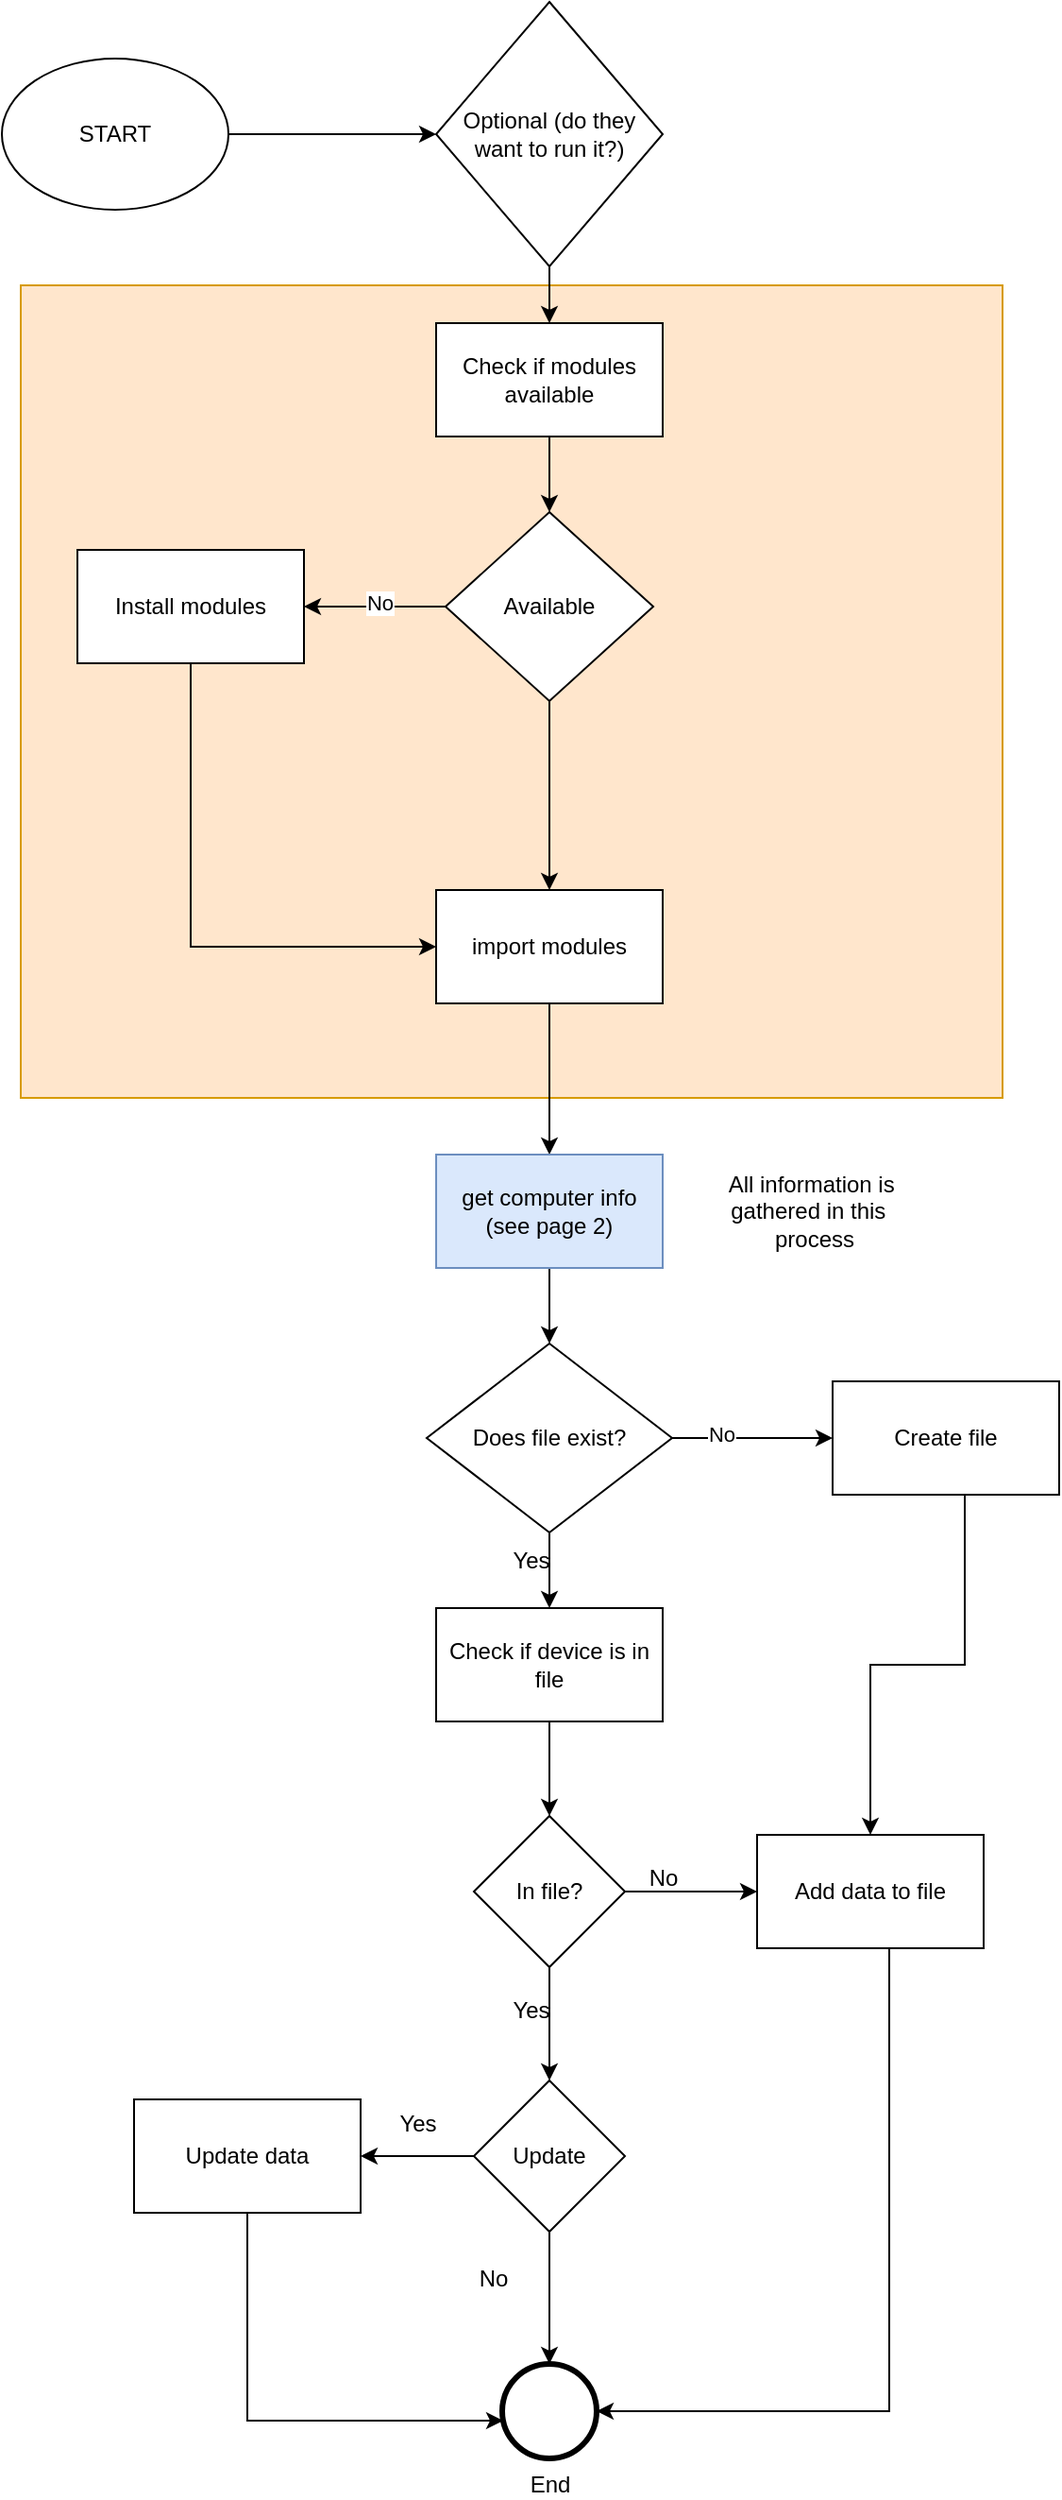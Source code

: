 <mxfile version="28.1.2" pages="2">
  <diagram name="Overall" id="mAjKKstWxIO3MGBGkiag">
    <mxGraphModel dx="1722" dy="1008" grid="1" gridSize="10" guides="1" tooltips="1" connect="1" arrows="1" fold="1" page="1" pageScale="1" pageWidth="850" pageHeight="1100" math="0" shadow="0">
      <root>
        <mxCell id="0" />
        <mxCell id="1" parent="0" />
        <mxCell id="hbLF8Gfnqatko-u9C99i-17" value="" style="rounded=0;whiteSpace=wrap;html=1;fillColor=#ffe6cc;strokeColor=#d79b00;" vertex="1" parent="1">
          <mxGeometry x="60" y="150" width="520" height="430" as="geometry" />
        </mxCell>
        <mxCell id="hbLF8Gfnqatko-u9C99i-5" value="" style="edgeStyle=orthogonalEdgeStyle;rounded=0;orthogonalLoop=1;jettySize=auto;html=1;" edge="1" parent="1" source="hbLF8Gfnqatko-u9C99i-1" target="hbLF8Gfnqatko-u9C99i-4">
          <mxGeometry relative="1" as="geometry" />
        </mxCell>
        <mxCell id="hbLF8Gfnqatko-u9C99i-1" value="START" style="ellipse;whiteSpace=wrap;html=1;" vertex="1" parent="1">
          <mxGeometry x="50" y="30" width="120" height="80" as="geometry" />
        </mxCell>
        <mxCell id="hbLF8Gfnqatko-u9C99i-7" value="" style="edgeStyle=orthogonalEdgeStyle;rounded=0;orthogonalLoop=1;jettySize=auto;html=1;" edge="1" parent="1" source="hbLF8Gfnqatko-u9C99i-4" target="hbLF8Gfnqatko-u9C99i-6">
          <mxGeometry relative="1" as="geometry" />
        </mxCell>
        <mxCell id="hbLF8Gfnqatko-u9C99i-4" value="Optional (do they want to run it?)" style="rhombus;whiteSpace=wrap;html=1;" vertex="1" parent="1">
          <mxGeometry x="280" width="120" height="140" as="geometry" />
        </mxCell>
        <mxCell id="hbLF8Gfnqatko-u9C99i-9" value="" style="edgeStyle=orthogonalEdgeStyle;rounded=0;orthogonalLoop=1;jettySize=auto;html=1;" edge="1" parent="1" source="hbLF8Gfnqatko-u9C99i-6" target="hbLF8Gfnqatko-u9C99i-8">
          <mxGeometry relative="1" as="geometry" />
        </mxCell>
        <mxCell id="hbLF8Gfnqatko-u9C99i-6" value="Check if modules&lt;div&gt;available&lt;/div&gt;" style="whiteSpace=wrap;html=1;" vertex="1" parent="1">
          <mxGeometry x="280" y="170" width="120" height="60" as="geometry" />
        </mxCell>
        <mxCell id="hbLF8Gfnqatko-u9C99i-11" value="" style="edgeStyle=orthogonalEdgeStyle;rounded=0;orthogonalLoop=1;jettySize=auto;html=1;" edge="1" parent="1" source="hbLF8Gfnqatko-u9C99i-8" target="hbLF8Gfnqatko-u9C99i-10">
          <mxGeometry relative="1" as="geometry" />
        </mxCell>
        <mxCell id="hbLF8Gfnqatko-u9C99i-13" value="No" style="edgeLabel;html=1;align=center;verticalAlign=middle;resizable=0;points=[];" vertex="1" connectable="0" parent="hbLF8Gfnqatko-u9C99i-11">
          <mxGeometry x="-0.063" y="-2" relative="1" as="geometry">
            <mxPoint as="offset" />
          </mxGeometry>
        </mxCell>
        <mxCell id="hbLF8Gfnqatko-u9C99i-15" value="" style="edgeStyle=orthogonalEdgeStyle;rounded=0;orthogonalLoop=1;jettySize=auto;html=1;" edge="1" parent="1" source="hbLF8Gfnqatko-u9C99i-8" target="hbLF8Gfnqatko-u9C99i-14">
          <mxGeometry relative="1" as="geometry" />
        </mxCell>
        <mxCell id="hbLF8Gfnqatko-u9C99i-8" value="Available" style="rhombus;whiteSpace=wrap;html=1;" vertex="1" parent="1">
          <mxGeometry x="285" y="270" width="110" height="100" as="geometry" />
        </mxCell>
        <mxCell id="hbLF8Gfnqatko-u9C99i-16" style="edgeStyle=orthogonalEdgeStyle;rounded=0;orthogonalLoop=1;jettySize=auto;html=1;entryX=0;entryY=0.5;entryDx=0;entryDy=0;" edge="1" parent="1" source="hbLF8Gfnqatko-u9C99i-10" target="hbLF8Gfnqatko-u9C99i-14">
          <mxGeometry relative="1" as="geometry">
            <Array as="points">
              <mxPoint x="150" y="500" />
            </Array>
          </mxGeometry>
        </mxCell>
        <mxCell id="hbLF8Gfnqatko-u9C99i-10" value="Install modules" style="whiteSpace=wrap;html=1;" vertex="1" parent="1">
          <mxGeometry x="90" y="290" width="120" height="60" as="geometry" />
        </mxCell>
        <mxCell id="hbLF8Gfnqatko-u9C99i-19" value="" style="edgeStyle=orthogonalEdgeStyle;rounded=0;orthogonalLoop=1;jettySize=auto;html=1;" edge="1" parent="1" source="hbLF8Gfnqatko-u9C99i-14" target="hbLF8Gfnqatko-u9C99i-18">
          <mxGeometry relative="1" as="geometry" />
        </mxCell>
        <mxCell id="hbLF8Gfnqatko-u9C99i-14" value="import modules" style="whiteSpace=wrap;html=1;" vertex="1" parent="1">
          <mxGeometry x="280" y="470" width="120" height="60" as="geometry" />
        </mxCell>
        <mxCell id="hbLF8Gfnqatko-u9C99i-21" value="" style="edgeStyle=orthogonalEdgeStyle;rounded=0;orthogonalLoop=1;jettySize=auto;html=1;" edge="1" parent="1" source="hbLF8Gfnqatko-u9C99i-18" target="hbLF8Gfnqatko-u9C99i-20">
          <mxGeometry relative="1" as="geometry" />
        </mxCell>
        <mxCell id="hbLF8Gfnqatko-u9C99i-18" value="get computer info&lt;div&gt;(see page 2)&lt;/div&gt;" style="whiteSpace=wrap;html=1;fillColor=#dae8fc;strokeColor=#6c8ebf;" vertex="1" parent="1">
          <mxGeometry x="280" y="610" width="120" height="60" as="geometry" />
        </mxCell>
        <mxCell id="hbLF8Gfnqatko-u9C99i-25" value="" style="edgeStyle=orthogonalEdgeStyle;rounded=0;orthogonalLoop=1;jettySize=auto;html=1;" edge="1" parent="1" source="hbLF8Gfnqatko-u9C99i-20" target="hbLF8Gfnqatko-u9C99i-24">
          <mxGeometry relative="1" as="geometry" />
        </mxCell>
        <mxCell id="hbLF8Gfnqatko-u9C99i-26" value="No" style="edgeLabel;html=1;align=center;verticalAlign=middle;resizable=0;points=[];" vertex="1" connectable="0" parent="hbLF8Gfnqatko-u9C99i-25">
          <mxGeometry x="-0.388" y="2" relative="1" as="geometry">
            <mxPoint as="offset" />
          </mxGeometry>
        </mxCell>
        <mxCell id="hbLF8Gfnqatko-u9C99i-28" value="" style="edgeStyle=orthogonalEdgeStyle;rounded=0;orthogonalLoop=1;jettySize=auto;html=1;" edge="1" parent="1" source="hbLF8Gfnqatko-u9C99i-20" target="hbLF8Gfnqatko-u9C99i-27">
          <mxGeometry relative="1" as="geometry" />
        </mxCell>
        <mxCell id="hbLF8Gfnqatko-u9C99i-20" value="Does file exist?" style="rhombus;whiteSpace=wrap;html=1;" vertex="1" parent="1">
          <mxGeometry x="275" y="710" width="130" height="100" as="geometry" />
        </mxCell>
        <mxCell id="hbLF8Gfnqatko-u9C99i-22" value="All information is&amp;nbsp;&lt;div&gt;gathered in this&amp;nbsp;&amp;nbsp;&lt;/div&gt;&lt;div&gt;process&lt;/div&gt;" style="text;html=1;align=center;verticalAlign=middle;resizable=0;points=[];autosize=1;strokeColor=none;fillColor=none;" vertex="1" parent="1">
          <mxGeometry x="425" y="610" width="110" height="60" as="geometry" />
        </mxCell>
        <mxCell id="hbLF8Gfnqatko-u9C99i-49" style="edgeStyle=orthogonalEdgeStyle;rounded=0;orthogonalLoop=1;jettySize=auto;html=1;entryX=0.5;entryY=0;entryDx=0;entryDy=0;" edge="1" parent="1" source="hbLF8Gfnqatko-u9C99i-24" target="hbLF8Gfnqatko-u9C99i-31">
          <mxGeometry relative="1" as="geometry">
            <Array as="points">
              <mxPoint x="560" y="880" />
              <mxPoint x="510" y="880" />
            </Array>
          </mxGeometry>
        </mxCell>
        <mxCell id="hbLF8Gfnqatko-u9C99i-24" value="Create file" style="whiteSpace=wrap;html=1;" vertex="1" parent="1">
          <mxGeometry x="490" y="730" width="120" height="60" as="geometry" />
        </mxCell>
        <mxCell id="hbLF8Gfnqatko-u9C99i-30" value="" style="edgeStyle=orthogonalEdgeStyle;rounded=0;orthogonalLoop=1;jettySize=auto;html=1;" edge="1" parent="1" source="hbLF8Gfnqatko-u9C99i-27" target="hbLF8Gfnqatko-u9C99i-29">
          <mxGeometry relative="1" as="geometry" />
        </mxCell>
        <mxCell id="hbLF8Gfnqatko-u9C99i-27" value="Check if device is in file" style="whiteSpace=wrap;html=1;" vertex="1" parent="1">
          <mxGeometry x="280" y="850" width="120" height="60" as="geometry" />
        </mxCell>
        <mxCell id="hbLF8Gfnqatko-u9C99i-32" value="" style="edgeStyle=orthogonalEdgeStyle;rounded=0;orthogonalLoop=1;jettySize=auto;html=1;" edge="1" parent="1" source="hbLF8Gfnqatko-u9C99i-29" target="hbLF8Gfnqatko-u9C99i-31">
          <mxGeometry relative="1" as="geometry" />
        </mxCell>
        <mxCell id="hbLF8Gfnqatko-u9C99i-37" value="" style="edgeStyle=orthogonalEdgeStyle;rounded=0;orthogonalLoop=1;jettySize=auto;html=1;" edge="1" parent="1" source="hbLF8Gfnqatko-u9C99i-29" target="hbLF8Gfnqatko-u9C99i-36">
          <mxGeometry relative="1" as="geometry" />
        </mxCell>
        <mxCell id="hbLF8Gfnqatko-u9C99i-29" value="In file?" style="rhombus;whiteSpace=wrap;html=1;" vertex="1" parent="1">
          <mxGeometry x="300" y="960" width="80" height="80" as="geometry" />
        </mxCell>
        <mxCell id="hbLF8Gfnqatko-u9C99i-41" style="edgeStyle=orthogonalEdgeStyle;rounded=0;orthogonalLoop=1;jettySize=auto;html=1;entryX=1;entryY=0.5;entryDx=0;entryDy=0;entryPerimeter=0;" edge="1" parent="1" source="hbLF8Gfnqatko-u9C99i-31" target="hbLF8Gfnqatko-u9C99i-47">
          <mxGeometry relative="1" as="geometry">
            <mxPoint x="380" y="1280" as="targetPoint" />
            <Array as="points">
              <mxPoint x="520" y="1275" />
            </Array>
          </mxGeometry>
        </mxCell>
        <mxCell id="hbLF8Gfnqatko-u9C99i-31" value="Add data to file" style="whiteSpace=wrap;html=1;" vertex="1" parent="1">
          <mxGeometry x="450" y="970" width="120" height="60" as="geometry" />
        </mxCell>
        <mxCell id="hbLF8Gfnqatko-u9C99i-33" value="No" style="text;html=1;align=center;verticalAlign=middle;resizable=0;points=[];autosize=1;strokeColor=none;fillColor=none;" vertex="1" parent="1">
          <mxGeometry x="380" y="978" width="40" height="30" as="geometry" />
        </mxCell>
        <mxCell id="hbLF8Gfnqatko-u9C99i-39" value="" style="edgeStyle=orthogonalEdgeStyle;rounded=0;orthogonalLoop=1;jettySize=auto;html=1;entryX=0.5;entryY=0;entryDx=0;entryDy=0;entryPerimeter=0;" edge="1" parent="1" source="hbLF8Gfnqatko-u9C99i-36" target="hbLF8Gfnqatko-u9C99i-47">
          <mxGeometry relative="1" as="geometry">
            <mxPoint x="340" y="1240" as="targetPoint" />
          </mxGeometry>
        </mxCell>
        <mxCell id="hbLF8Gfnqatko-u9C99i-43" value="" style="edgeStyle=orthogonalEdgeStyle;rounded=0;orthogonalLoop=1;jettySize=auto;html=1;" edge="1" parent="1" source="hbLF8Gfnqatko-u9C99i-36" target="hbLF8Gfnqatko-u9C99i-42">
          <mxGeometry relative="1" as="geometry" />
        </mxCell>
        <mxCell id="hbLF8Gfnqatko-u9C99i-36" value="Update" style="rhombus;whiteSpace=wrap;html=1;" vertex="1" parent="1">
          <mxGeometry x="300" y="1100" width="80" height="80" as="geometry" />
        </mxCell>
        <mxCell id="hbLF8Gfnqatko-u9C99i-40" value="No" style="text;html=1;align=center;verticalAlign=middle;resizable=0;points=[];autosize=1;strokeColor=none;fillColor=none;" vertex="1" parent="1">
          <mxGeometry x="290" y="1190" width="40" height="30" as="geometry" />
        </mxCell>
        <mxCell id="hbLF8Gfnqatko-u9C99i-44" style="edgeStyle=orthogonalEdgeStyle;rounded=0;orthogonalLoop=1;jettySize=auto;html=1;" edge="1" parent="1" source="hbLF8Gfnqatko-u9C99i-42" target="hbLF8Gfnqatko-u9C99i-47">
          <mxGeometry relative="1" as="geometry">
            <mxPoint x="300.0" y="1280" as="targetPoint" />
            <Array as="points">
              <mxPoint x="180" y="1280" />
            </Array>
          </mxGeometry>
        </mxCell>
        <mxCell id="hbLF8Gfnqatko-u9C99i-42" value="Update data" style="whiteSpace=wrap;html=1;" vertex="1" parent="1">
          <mxGeometry x="120" y="1110" width="120" height="60" as="geometry" />
        </mxCell>
        <mxCell id="hbLF8Gfnqatko-u9C99i-45" value="Yes" style="text;html=1;align=center;verticalAlign=middle;resizable=0;points=[];autosize=1;strokeColor=none;fillColor=none;" vertex="1" parent="1">
          <mxGeometry x="250" y="1108" width="40" height="30" as="geometry" />
        </mxCell>
        <mxCell id="hbLF8Gfnqatko-u9C99i-47" value="End" style="points=[[0.145,0.145,0],[0.5,0,0],[0.855,0.145,0],[1,0.5,0],[0.855,0.855,0],[0.5,1,0],[0.145,0.855,0],[0,0.5,0]];shape=mxgraph.bpmn.event;html=1;verticalLabelPosition=bottom;labelBackgroundColor=#ffffff;verticalAlign=top;align=center;perimeter=ellipsePerimeter;outlineConnect=0;aspect=fixed;outline=end;symbol=terminate2;" vertex="1" parent="1">
          <mxGeometry x="315" y="1250" width="50" height="50" as="geometry" />
        </mxCell>
        <mxCell id="hbLF8Gfnqatko-u9C99i-50" value="Yes" style="text;html=1;align=center;verticalAlign=middle;resizable=0;points=[];autosize=1;strokeColor=none;fillColor=none;" vertex="1" parent="1">
          <mxGeometry x="310" y="1048" width="40" height="30" as="geometry" />
        </mxCell>
        <mxCell id="hbLF8Gfnqatko-u9C99i-51" value="Yes" style="text;html=1;align=center;verticalAlign=middle;resizable=0;points=[];autosize=1;strokeColor=none;fillColor=none;" vertex="1" parent="1">
          <mxGeometry x="310" y="810" width="40" height="30" as="geometry" />
        </mxCell>
      </root>
    </mxGraphModel>
  </diagram>
  <diagram id="NuuJWXWsO2nNBGURiJNc" name="GetCompInfo">
    <mxGraphModel dx="753" dy="691" grid="1" gridSize="10" guides="1" tooltips="1" connect="1" arrows="1" fold="1" page="1" pageScale="1" pageWidth="850" pageHeight="1100" math="0" shadow="0">
      <root>
        <mxCell id="0" />
        <mxCell id="1" parent="0" />
        <mxCell id="MMWmw6GNrGZrd7ftnkFj-3" value="" style="edgeStyle=orthogonalEdgeStyle;rounded=0;orthogonalLoop=1;jettySize=auto;html=1;" edge="1" parent="1" source="MMWmw6GNrGZrd7ftnkFj-1" target="MMWmw6GNrGZrd7ftnkFj-2">
          <mxGeometry relative="1" as="geometry" />
        </mxCell>
        <mxCell id="MMWmw6GNrGZrd7ftnkFj-1" value="START" style="ellipse;whiteSpace=wrap;html=1;" vertex="1" parent="1">
          <mxGeometry x="30" y="30" width="120" height="80" as="geometry" />
        </mxCell>
        <mxCell id="GAHd0cvs-3G89icG9frf-2" value="" style="edgeStyle=orthogonalEdgeStyle;rounded=0;orthogonalLoop=1;jettySize=auto;html=1;" edge="1" parent="1" source="MMWmw6GNrGZrd7ftnkFj-2" target="GAHd0cvs-3G89icG9frf-1">
          <mxGeometry relative="1" as="geometry" />
        </mxCell>
        <mxCell id="MMWmw6GNrGZrd7ftnkFj-2" value="get platform" style="whiteSpace=wrap;html=1;" vertex="1" parent="1">
          <mxGeometry x="230" y="40" width="120" height="60" as="geometry" />
        </mxCell>
        <mxCell id="GAHd0cvs-3G89icG9frf-13" value="" style="edgeStyle=orthogonalEdgeStyle;rounded=0;orthogonalLoop=1;jettySize=auto;html=1;" edge="1" parent="1" source="GAHd0cvs-3G89icG9frf-1" target="GAHd0cvs-3G89icG9frf-12">
          <mxGeometry relative="1" as="geometry" />
        </mxCell>
        <mxCell id="GAHd0cvs-3G89icG9frf-1" value="get IP address" style="whiteSpace=wrap;html=1;" vertex="1" parent="1">
          <mxGeometry x="230" y="140" width="120" height="60" as="geometry" />
        </mxCell>
        <mxCell id="GAHd0cvs-3G89icG9frf-7" value="" style="edgeStyle=orthogonalEdgeStyle;rounded=0;orthogonalLoop=1;jettySize=auto;html=1;" edge="1" parent="1" source="GAHd0cvs-3G89icG9frf-4" target="GAHd0cvs-3G89icG9frf-6">
          <mxGeometry relative="1" as="geometry" />
        </mxCell>
        <mxCell id="GAHd0cvs-3G89icG9frf-4" value="get MAC-address" style="whiteSpace=wrap;html=1;" vertex="1" parent="1">
          <mxGeometry x="230" y="340" width="120" height="60" as="geometry" />
        </mxCell>
        <mxCell id="GAHd0cvs-3G89icG9frf-9" value="" style="edgeStyle=orthogonalEdgeStyle;rounded=0;orthogonalLoop=1;jettySize=auto;html=1;" edge="1" parent="1" source="GAHd0cvs-3G89icG9frf-6" target="GAHd0cvs-3G89icG9frf-8">
          <mxGeometry relative="1" as="geometry" />
        </mxCell>
        <mxCell id="GAHd0cvs-3G89icG9frf-6" value="get processor model" style="whiteSpace=wrap;html=1;" vertex="1" parent="1">
          <mxGeometry x="230" y="440" width="120" height="60" as="geometry" />
        </mxCell>
        <mxCell id="GAHd0cvs-3G89icG9frf-11" value="" style="edgeStyle=orthogonalEdgeStyle;rounded=0;orthogonalLoop=1;jettySize=auto;html=1;" edge="1" parent="1" source="GAHd0cvs-3G89icG9frf-8" target="GAHd0cvs-3G89icG9frf-10">
          <mxGeometry relative="1" as="geometry" />
        </mxCell>
        <mxCell id="GAHd0cvs-3G89icG9frf-8" value="get operating system" style="whiteSpace=wrap;html=1;" vertex="1" parent="1">
          <mxGeometry x="230" y="540" width="120" height="60" as="geometry" />
        </mxCell>
        <mxCell id="GAHd0cvs-3G89icG9frf-16" value="" style="edgeStyle=orthogonalEdgeStyle;rounded=0;orthogonalLoop=1;jettySize=auto;html=1;" edge="1" parent="1" source="GAHd0cvs-3G89icG9frf-10" target="GAHd0cvs-3G89icG9frf-15">
          <mxGeometry relative="1" as="geometry" />
        </mxCell>
        <mxCell id="GAHd0cvs-3G89icG9frf-10" value="get system time" style="whiteSpace=wrap;html=1;" vertex="1" parent="1">
          <mxGeometry x="230" y="650" width="120" height="60" as="geometry" />
        </mxCell>
        <mxCell id="GAHd0cvs-3G89icG9frf-14" style="edgeStyle=orthogonalEdgeStyle;rounded=0;orthogonalLoop=1;jettySize=auto;html=1;entryX=0.5;entryY=0;entryDx=0;entryDy=0;" edge="1" parent="1" source="GAHd0cvs-3G89icG9frf-12" target="GAHd0cvs-3G89icG9frf-4">
          <mxGeometry relative="1" as="geometry" />
        </mxCell>
        <mxCell id="GAHd0cvs-3G89icG9frf-12" value="get computer name" style="whiteSpace=wrap;html=1;" vertex="1" parent="1">
          <mxGeometry x="230" y="240" width="120" height="60" as="geometry" />
        </mxCell>
        <mxCell id="GAHd0cvs-3G89icG9frf-22" value="" style="rounded=0;orthogonalLoop=1;jettySize=auto;html=1;" edge="1" parent="1" source="GAHd0cvs-3G89icG9frf-15" target="GAHd0cvs-3G89icG9frf-21">
          <mxGeometry relative="1" as="geometry" />
        </mxCell>
        <mxCell id="GAHd0cvs-3G89icG9frf-15" value="get&amp;nbsp;&lt;span style=&quot;background-color: transparent; color: light-dark(rgb(0, 0, 0), rgb(255, 255, 255)); text-wrap-mode: nowrap;&quot;&gt;Internet&amp;nbsp;&lt;/span&gt;&lt;div&gt;&lt;span style=&quot;background-color: transparent; color: light-dark(rgb(0, 0, 0), rgb(255, 255, 255)); text-wrap-mode: nowrap;&quot;&gt;connection speed&lt;/span&gt;&lt;/div&gt;" style="whiteSpace=wrap;html=1;" vertex="1" parent="1">
          <mxGeometry x="230" y="750" width="120" height="60" as="geometry" />
        </mxCell>
        <mxCell id="GAHd0cvs-3G89icG9frf-20" value="" style="edgeStyle=orthogonalEdgeStyle;rounded=0;orthogonalLoop=1;jettySize=auto;html=1;" edge="1" parent="1" source="GAHd0cvs-3G89icG9frf-17" target="GAHd0cvs-3G89icG9frf-19">
          <mxGeometry relative="1" as="geometry" />
        </mxCell>
        <mxCell id="GAHd0cvs-3G89icG9frf-17" value="&lt;span style=&quot;text-wrap-mode: nowrap;&quot;&gt;get active ports&lt;/span&gt;" style="whiteSpace=wrap;html=1;" vertex="1" parent="1">
          <mxGeometry x="230" y="1040" width="120" height="60" as="geometry" />
        </mxCell>
        <mxCell id="GAHd0cvs-3G89icG9frf-19" value="put data into list" style="whiteSpace=wrap;html=1;" vertex="1" parent="1">
          <mxGeometry x="230" y="1150" width="120" height="60" as="geometry" />
        </mxCell>
        <mxCell id="GAHd0cvs-3G89icG9frf-27" value="" style="edgeStyle=orthogonalEdgeStyle;rounded=0;orthogonalLoop=1;jettySize=auto;html=1;" edge="1" parent="1" source="GAHd0cvs-3G89icG9frf-21" target="GAHd0cvs-3G89icG9frf-26">
          <mxGeometry relative="1" as="geometry" />
        </mxCell>
        <mxCell id="GAHd0cvs-3G89icG9frf-28" value="No" style="edgeLabel;html=1;align=center;verticalAlign=middle;resizable=0;points=[];" vertex="1" connectable="0" parent="GAHd0cvs-3G89icG9frf-27">
          <mxGeometry x="-0.35" y="-2" relative="1" as="geometry">
            <mxPoint x="4" y="-2" as="offset" />
          </mxGeometry>
        </mxCell>
        <mxCell id="GAHd0cvs-3G89icG9frf-33" style="edgeStyle=orthogonalEdgeStyle;rounded=0;orthogonalLoop=1;jettySize=auto;html=1;entryX=0.5;entryY=0;entryDx=0;entryDy=0;" edge="1" parent="1" source="GAHd0cvs-3G89icG9frf-21" target="GAHd0cvs-3G89icG9frf-23">
          <mxGeometry relative="1" as="geometry" />
        </mxCell>
        <mxCell id="GAHd0cvs-3G89icG9frf-34" value="Yes" style="edgeLabel;html=1;align=center;verticalAlign=middle;resizable=0;points=[];" vertex="1" connectable="0" parent="GAHd0cvs-3G89icG9frf-33">
          <mxGeometry x="-0.196" relative="1" as="geometry">
            <mxPoint x="-10" y="-10" as="offset" />
          </mxGeometry>
        </mxCell>
        <mxCell id="GAHd0cvs-3G89icG9frf-21" value="failed?" style="rhombus;whiteSpace=wrap;html=1;" vertex="1" parent="1">
          <mxGeometry x="250" y="820" width="80" height="80" as="geometry" />
        </mxCell>
        <mxCell id="GAHd0cvs-3G89icG9frf-32" style="edgeStyle=orthogonalEdgeStyle;rounded=0;orthogonalLoop=1;jettySize=auto;html=1;entryX=0.5;entryY=0;entryDx=0;entryDy=0;exitX=0.5;exitY=1;exitDx=0;exitDy=0;" edge="1" parent="1" source="GAHd0cvs-3G89icG9frf-23" target="GAHd0cvs-3G89icG9frf-17">
          <mxGeometry relative="1" as="geometry" />
        </mxCell>
        <mxCell id="GAHd0cvs-3G89icG9frf-23" value="store error message" style="whiteSpace=wrap;html=1;" vertex="1" parent="1">
          <mxGeometry x="230" y="940" width="120" height="60" as="geometry" />
        </mxCell>
        <mxCell id="GAHd0cvs-3G89icG9frf-35" style="edgeStyle=orthogonalEdgeStyle;rounded=0;orthogonalLoop=1;jettySize=auto;html=1;exitX=1;exitY=0.5;exitDx=0;exitDy=0;entryX=1;entryY=0.5;entryDx=0;entryDy=0;" edge="1" parent="1" source="GAHd0cvs-3G89icG9frf-26" target="GAHd0cvs-3G89icG9frf-17">
          <mxGeometry relative="1" as="geometry">
            <mxPoint x="350" y="880" as="targetPoint" />
            <Array as="points">
              <mxPoint x="630" y="860" />
              <mxPoint x="630" y="1050" />
            </Array>
          </mxGeometry>
        </mxCell>
        <mxCell id="GAHd0cvs-3G89icG9frf-26" value="store speed in Mbps" style="whiteSpace=wrap;html=1;" vertex="1" parent="1">
          <mxGeometry x="390" y="830" width="120" height="60" as="geometry" />
        </mxCell>
      </root>
    </mxGraphModel>
  </diagram>
</mxfile>
